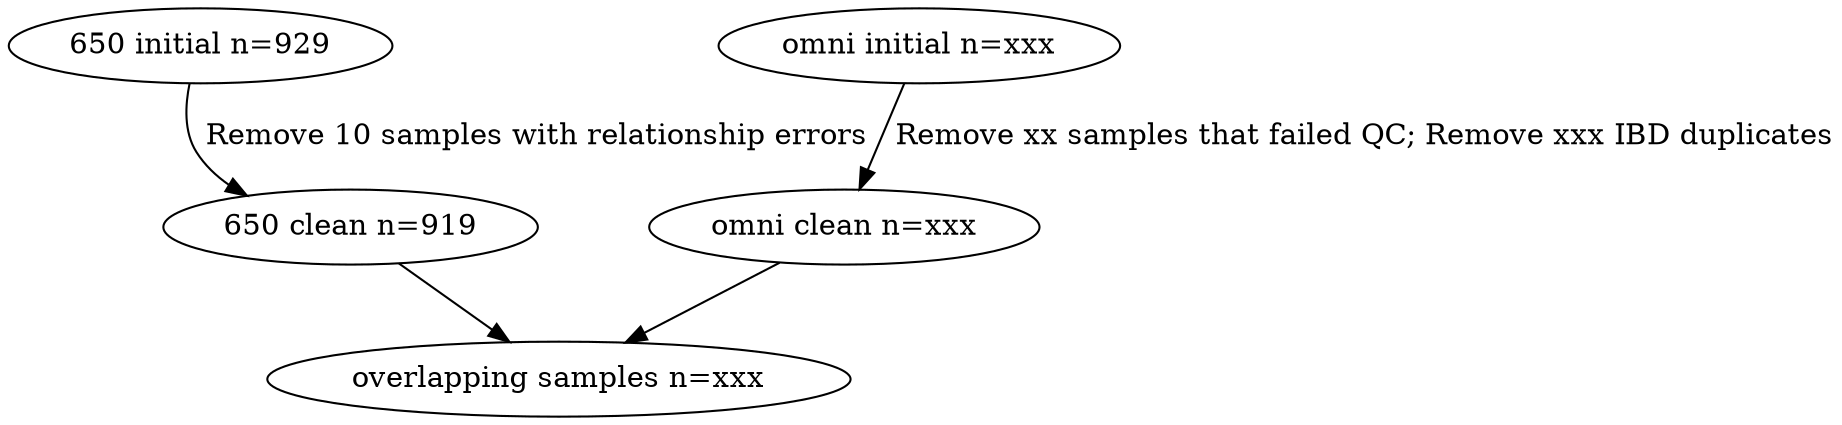 #!dot
digraph {
    "650 initial n=929" -> "650 clean n=919"[label=" Remove 10 samples with relationship errors"];

    "omni initial n=xxx" -> "omni clean n=xxx"[label=" Remove xx samples that failed QC; Remove xxx IBD duplicates"];

    "650 clean n=919" -> "overlapping samples n=xxx";
    "omni clean n=xxx" ->  "overlapping samples n=xxx";
}
